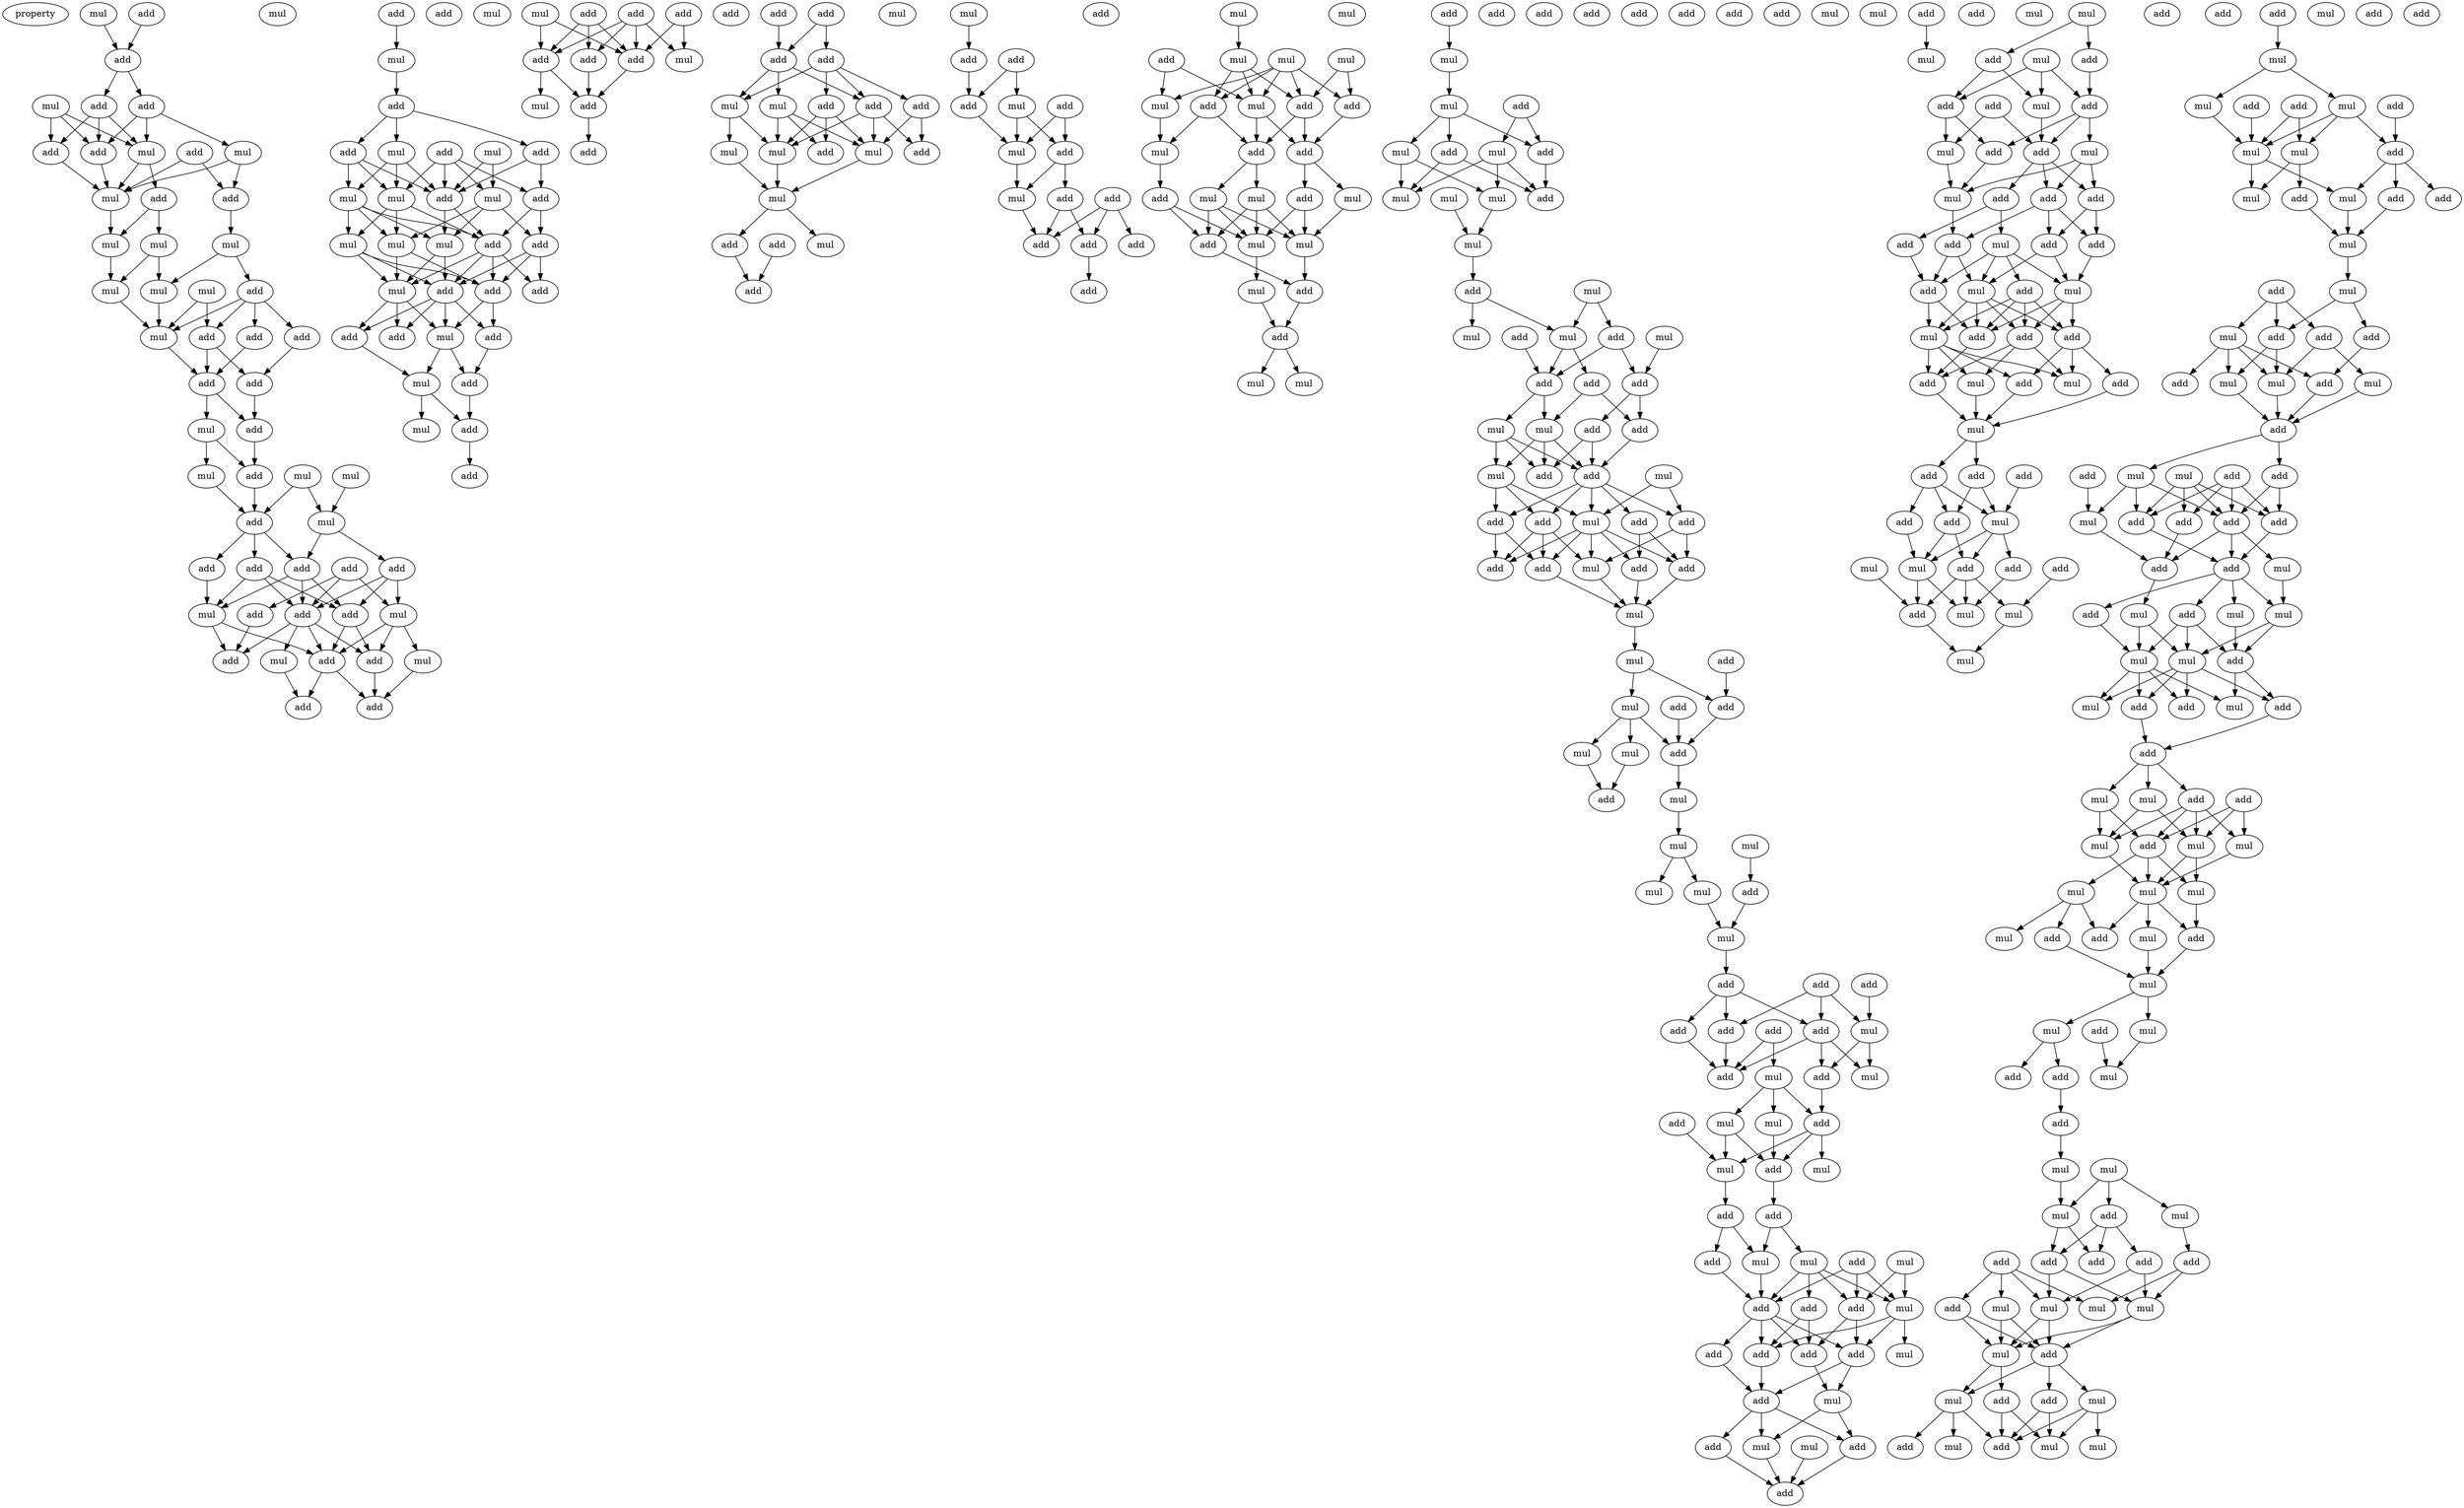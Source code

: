 digraph {
    node [fontcolor=black]
    property [mul=2,lf=1.8]
    0 [ label = mul ];
    1 [ label = add ];
    2 [ label = add ];
    3 [ label = add ];
    4 [ label = add ];
    5 [ label = mul ];
    6 [ label = mul ];
    7 [ label = add ];
    8 [ label = add ];
    9 [ label = add ];
    10 [ label = mul ];
    11 [ label = add ];
    12 [ label = add ];
    13 [ label = mul ];
    14 [ label = mul ];
    15 [ label = mul ];
    16 [ label = mul ];
    17 [ label = add ];
    18 [ label = mul ];
    19 [ label = mul ];
    20 [ label = mul ];
    21 [ label = add ];
    22 [ label = mul ];
    23 [ label = add ];
    24 [ label = add ];
    25 [ label = add ];
    26 [ label = add ];
    27 [ label = add ];
    28 [ label = mul ];
    29 [ label = mul ];
    30 [ label = mul ];
    31 [ label = add ];
    32 [ label = mul ];
    33 [ label = mul ];
    34 [ label = mul ];
    35 [ label = add ];
    36 [ label = add ];
    37 [ label = add ];
    38 [ label = add ];
    39 [ label = add ];
    40 [ label = add ];
    41 [ label = add ];
    42 [ label = mul ];
    43 [ label = mul ];
    44 [ label = add ];
    45 [ label = add ];
    46 [ label = add ];
    47 [ label = add ];
    48 [ label = mul ];
    49 [ label = mul ];
    50 [ label = add ];
    51 [ label = add ];
    52 [ label = add ];
    53 [ label = add ];
    54 [ label = add ];
    55 [ label = mul ];
    56 [ label = mul ];
    57 [ label = add ];
    58 [ label = add ];
    59 [ label = mul ];
    60 [ label = add ];
    61 [ label = mul ];
    62 [ label = add ];
    63 [ label = mul ];
    64 [ label = mul ];
    65 [ label = add ];
    66 [ label = add ];
    67 [ label = mul ];
    68 [ label = mul ];
    69 [ label = mul ];
    70 [ label = add ];
    71 [ label = add ];
    72 [ label = mul ];
    73 [ label = mul ];
    74 [ label = add ];
    75 [ label = add ];
    76 [ label = add ];
    77 [ label = add ];
    78 [ label = add ];
    79 [ label = mul ];
    80 [ label = add ];
    81 [ label = mul ];
    82 [ label = add ];
    83 [ label = add ];
    84 [ label = mul ];
    85 [ label = add ];
    86 [ label = add ];
    87 [ label = add ];
    88 [ label = mul ];
    89 [ label = add ];
    90 [ label = add ];
    91 [ label = add ];
    92 [ label = mul ];
    93 [ label = add ];
    94 [ label = add ];
    95 [ label = mul ];
    96 [ label = add ];
    97 [ label = add ];
    98 [ label = add ];
    99 [ label = add ];
    100 [ label = add ];
    101 [ label = add ];
    102 [ label = mul ];
    103 [ label = add ];
    104 [ label = add ];
    105 [ label = add ];
    106 [ label = mul ];
    107 [ label = mul ];
    108 [ label = mul ];
    109 [ label = add ];
    110 [ label = mul ];
    111 [ label = mul ];
    112 [ label = add ];
    113 [ label = mul ];
    114 [ label = add ];
    115 [ label = add ];
    116 [ label = mul ];
    117 [ label = add ];
    118 [ label = mul ];
    119 [ label = add ];
    120 [ label = add ];
    121 [ label = add ];
    122 [ label = add ];
    123 [ label = add ];
    124 [ label = mul ];
    125 [ label = add ];
    126 [ label = mul ];
    127 [ label = add ];
    128 [ label = add ];
    129 [ label = mul ];
    130 [ label = add ];
    131 [ label = add ];
    132 [ label = add ];
    133 [ label = add ];
    134 [ label = mul ];
    135 [ label = add ];
    136 [ label = mul ];
    137 [ label = mul ];
    138 [ label = mul ];
    139 [ label = add ];
    140 [ label = mul ];
    141 [ label = mul ];
    142 [ label = add ];
    143 [ label = add ];
    144 [ label = add ];
    145 [ label = add ];
    146 [ label = mul ];
    147 [ label = mul ];
    148 [ label = add ];
    149 [ label = mul ];
    150 [ label = add ];
    151 [ label = mul ];
    152 [ label = mul ];
    153 [ label = mul ];
    154 [ label = add ];
    155 [ label = mul ];
    156 [ label = mul ];
    157 [ label = add ];
    158 [ label = add ];
    159 [ label = mul ];
    160 [ label = add ];
    161 [ label = add ];
    162 [ label = add ];
    163 [ label = mul ];
    164 [ label = mul ];
    165 [ label = add ];
    166 [ label = mul ];
    167 [ label = add ];
    168 [ label = mul ];
    169 [ label = mul ];
    170 [ label = add ];
    171 [ label = add ];
    172 [ label = mul ];
    173 [ label = mul ];
    174 [ label = mul ];
    175 [ label = add ];
    176 [ label = mul ];
    177 [ label = add ];
    178 [ label = mul ];
    179 [ label = add ];
    180 [ label = add ];
    181 [ label = mul ];
    182 [ label = mul ];
    183 [ label = mul ];
    184 [ label = add ];
    185 [ label = add ];
    186 [ label = add ];
    187 [ label = mul ];
    188 [ label = mul ];
    189 [ label = add ];
    190 [ label = add ];
    191 [ label = add ];
    192 [ label = mul ];
    193 [ label = add ];
    194 [ label = mul ];
    195 [ label = mul ];
    196 [ label = add ];
    197 [ label = add ];
    198 [ label = add ];
    199 [ label = add ];
    200 [ label = add ];
    201 [ label = add ];
    202 [ label = add ];
    203 [ label = mul ];
    204 [ label = add ];
    205 [ label = mul ];
    206 [ label = mul ];
    207 [ label = add ];
    208 [ label = add ];
    209 [ label = add ];
    210 [ label = mul ];
    211 [ label = add ];
    212 [ label = add ];
    213 [ label = mul ];
    214 [ label = mul ];
    215 [ label = add ];
    216 [ label = add ];
    217 [ label = mul ];
    218 [ label = mul ];
    219 [ label = mul ];
    220 [ label = add ];
    221 [ label = add ];
    222 [ label = add ];
    223 [ label = mul ];
    224 [ label = mul ];
    225 [ label = mul ];
    226 [ label = add ];
    227 [ label = add ];
    228 [ label = add ];
    229 [ label = mul ];
    230 [ label = add ];
    231 [ label = add ];
    232 [ label = add ];
    233 [ label = add ];
    234 [ label = mul ];
    235 [ label = mul ];
    236 [ label = add ];
    237 [ label = add ];
    238 [ label = add ];
    239 [ label = add ];
    240 [ label = mul ];
    241 [ label = mul ];
    242 [ label = add ];
    243 [ label = mul ];
    244 [ label = mul ];
    245 [ label = add ];
    246 [ label = add ];
    247 [ label = mul ];
    248 [ label = add ];
    249 [ label = mul ];
    250 [ label = add ];
    251 [ label = mul ];
    252 [ label = mul ];
    253 [ label = add ];
    254 [ label = add ];
    255 [ label = add ];
    256 [ label = add ];
    257 [ label = add ];
    258 [ label = mul ];
    259 [ label = add ];
    260 [ label = add ];
    261 [ label = add ];
    262 [ label = mul ];
    263 [ label = add ];
    264 [ label = mul ];
    265 [ label = mul ];
    266 [ label = add ];
    267 [ label = add ];
    268 [ label = mul ];
    269 [ label = mul ];
    270 [ label = add ];
    271 [ label = mul ];
    272 [ label = add ];
    273 [ label = mul ];
    274 [ label = mul ];
    275 [ label = add ];
    276 [ label = add ];
    277 [ label = add ];
    278 [ label = mul ];
    279 [ label = add ];
    280 [ label = mul ];
    281 [ label = add ];
    282 [ label = add ];
    283 [ label = add ];
    284 [ label = mul ];
    285 [ label = mul ];
    286 [ label = add ];
    287 [ label = add ];
    288 [ label = add ];
    289 [ label = add ];
    290 [ label = mul ];
    291 [ label = add ];
    292 [ label = add ];
    293 [ label = add ];
    294 [ label = mul ];
    295 [ label = add ];
    296 [ label = add ];
    297 [ label = mul ];
    298 [ label = add ];
    299 [ label = mul ];
    300 [ label = add ];
    301 [ label = add ];
    302 [ label = mul ];
    303 [ label = add ];
    304 [ label = add ];
    305 [ label = add ];
    306 [ label = mul ];
    307 [ label = mul ];
    308 [ label = add ];
    309 [ label = mul ];
    310 [ label = add ];
    311 [ label = add ];
    312 [ label = add ];
    313 [ label = add ];
    314 [ label = add ];
    315 [ label = mul ];
    316 [ label = add ];
    317 [ label = add ];
    318 [ label = mul ];
    319 [ label = add ];
    320 [ label = add ];
    321 [ label = mul ];
    322 [ label = mul ];
    323 [ label = mul ];
    324 [ label = add ];
    325 [ label = mul ];
    326 [ label = add ];
    327 [ label = mul ];
    328 [ label = add ];
    329 [ label = mul ];
    330 [ label = add ];
    331 [ label = add ];
    332 [ label = mul ];
    333 [ label = mul ];
    334 [ label = add ];
    335 [ label = mul ];
    336 [ label = add ];
    337 [ label = add ];
    338 [ label = mul ];
    339 [ label = add ];
    340 [ label = mul ];
    341 [ label = mul ];
    342 [ label = add ];
    343 [ label = mul ];
    344 [ label = mul ];
    345 [ label = add ];
    346 [ label = add ];
    347 [ label = add ];
    348 [ label = mul ];
    349 [ label = mul ];
    350 [ label = add ];
    351 [ label = add ];
    352 [ label = mul ];
    353 [ label = add ];
    354 [ label = add ];
    355 [ label = mul ];
    356 [ label = mul ];
    357 [ label = add ];
    358 [ label = add ];
    359 [ label = mul ];
    360 [ label = add ];
    361 [ label = add ];
    362 [ label = add ];
    363 [ label = add ];
    364 [ label = add ];
    365 [ label = add ];
    366 [ label = mul ];
    367 [ label = mul ];
    368 [ label = add ];
    369 [ label = mul ];
    370 [ label = mul ];
    371 [ label = add ];
    372 [ label = mul ];
    373 [ label = mul ];
    374 [ label = add ];
    375 [ label = mul ];
    376 [ label = add ];
    377 [ label = mul ];
    378 [ label = add ];
    379 [ label = add ];
    380 [ label = add ];
    381 [ label = add ];
    382 [ label = mul ];
    383 [ label = mul ];
    384 [ label = add ];
    385 [ label = mul ];
    386 [ label = mul ];
    387 [ label = add ];
    388 [ label = mul ];
    389 [ label = mul ];
    390 [ label = mul ];
    391 [ label = mul ];
    392 [ label = add ];
    393 [ label = add ];
    394 [ label = add ];
    395 [ label = mul ];
    396 [ label = mul ];
    397 [ label = mul ];
    398 [ label = mul ];
    399 [ label = mul ];
    400 [ label = mul ];
    401 [ label = add ];
    402 [ label = add ];
    403 [ label = add ];
    404 [ label = mul ];
    405 [ label = add ];
    406 [ label = add ];
    407 [ label = add ];
    408 [ label = mul ];
    409 [ label = mul ];
    410 [ label = mul ];
    411 [ label = add ];
    412 [ label = mul ];
    413 [ label = add ];
    414 [ label = add ];
    415 [ label = add ];
    416 [ label = add ];
    417 [ label = add ];
    418 [ label = mul ];
    419 [ label = mul ];
    420 [ label = add ];
    421 [ label = mul ];
    422 [ label = mul ];
    423 [ label = mul ];
    424 [ label = add ];
    425 [ label = add ];
    426 [ label = mul ];
    427 [ label = mul ];
    428 [ label = add ];
    429 [ label = add ];
    430 [ label = mul ];
    431 [ label = mul ];
    432 [ label = mul ];
    433 [ label = add ];
    0 -> 2 [ name = 0 ];
    1 -> 2 [ name = 1 ];
    2 -> 3 [ name = 2 ];
    2 -> 4 [ name = 3 ];
    3 -> 8 [ name = 4 ];
    3 -> 9 [ name = 5 ];
    3 -> 10 [ name = 6 ];
    4 -> 6 [ name = 7 ];
    4 -> 8 [ name = 8 ];
    4 -> 10 [ name = 9 ];
    5 -> 8 [ name = 10 ];
    5 -> 9 [ name = 11 ];
    5 -> 10 [ name = 12 ];
    6 -> 12 [ name = 13 ];
    6 -> 13 [ name = 14 ];
    7 -> 12 [ name = 15 ];
    7 -> 13 [ name = 16 ];
    8 -> 13 [ name = 17 ];
    9 -> 13 [ name = 18 ];
    10 -> 11 [ name = 19 ];
    10 -> 13 [ name = 20 ];
    11 -> 14 [ name = 21 ];
    11 -> 16 [ name = 22 ];
    12 -> 15 [ name = 23 ];
    13 -> 16 [ name = 24 ];
    14 -> 18 [ name = 25 ];
    14 -> 19 [ name = 26 ];
    15 -> 17 [ name = 27 ];
    15 -> 18 [ name = 28 ];
    16 -> 19 [ name = 29 ];
    17 -> 21 [ name = 30 ];
    17 -> 22 [ name = 31 ];
    17 -> 23 [ name = 32 ];
    17 -> 24 [ name = 33 ];
    18 -> 22 [ name = 34 ];
    19 -> 22 [ name = 35 ];
    20 -> 22 [ name = 36 ];
    20 -> 24 [ name = 37 ];
    21 -> 26 [ name = 38 ];
    22 -> 25 [ name = 39 ];
    23 -> 25 [ name = 40 ];
    24 -> 25 [ name = 41 ];
    24 -> 26 [ name = 42 ];
    25 -> 27 [ name = 43 ];
    25 -> 28 [ name = 44 ];
    26 -> 27 [ name = 45 ];
    27 -> 31 [ name = 46 ];
    28 -> 29 [ name = 47 ];
    28 -> 31 [ name = 48 ];
    29 -> 35 [ name = 49 ];
    31 -> 35 [ name = 50 ];
    32 -> 34 [ name = 51 ];
    32 -> 35 [ name = 52 ];
    33 -> 34 [ name = 53 ];
    34 -> 38 [ name = 54 ];
    34 -> 40 [ name = 55 ];
    35 -> 36 [ name = 56 ];
    35 -> 38 [ name = 57 ];
    35 -> 39 [ name = 58 ];
    36 -> 41 [ name = 59 ];
    36 -> 43 [ name = 60 ];
    36 -> 45 [ name = 61 ];
    37 -> 42 [ name = 62 ];
    37 -> 44 [ name = 63 ];
    37 -> 45 [ name = 64 ];
    38 -> 41 [ name = 65 ];
    38 -> 43 [ name = 66 ];
    38 -> 45 [ name = 67 ];
    39 -> 43 [ name = 68 ];
    40 -> 41 [ name = 69 ];
    40 -> 42 [ name = 70 ];
    40 -> 45 [ name = 71 ];
    41 -> 47 [ name = 72 ];
    41 -> 50 [ name = 73 ];
    42 -> 47 [ name = 74 ];
    42 -> 48 [ name = 75 ];
    42 -> 50 [ name = 76 ];
    43 -> 46 [ name = 77 ];
    43 -> 50 [ name = 78 ];
    44 -> 46 [ name = 79 ];
    45 -> 46 [ name = 80 ];
    45 -> 47 [ name = 81 ];
    45 -> 49 [ name = 82 ];
    45 -> 50 [ name = 83 ];
    47 -> 52 [ name = 84 ];
    48 -> 52 [ name = 85 ];
    49 -> 51 [ name = 86 ];
    50 -> 51 [ name = 87 ];
    50 -> 52 [ name = 88 ];
    53 -> 55 [ name = 89 ];
    55 -> 57 [ name = 90 ];
    57 -> 58 [ name = 91 ];
    57 -> 61 [ name = 92 ];
    57 -> 62 [ name = 93 ];
    58 -> 63 [ name = 94 ];
    58 -> 64 [ name = 95 ];
    58 -> 66 [ name = 96 ];
    59 -> 66 [ name = 97 ];
    59 -> 67 [ name = 98 ];
    60 -> 64 [ name = 99 ];
    60 -> 65 [ name = 100 ];
    60 -> 66 [ name = 101 ];
    60 -> 67 [ name = 102 ];
    61 -> 63 [ name = 103 ];
    61 -> 64 [ name = 104 ];
    61 -> 66 [ name = 105 ];
    62 -> 65 [ name = 106 ];
    62 -> 66 [ name = 107 ];
    63 -> 68 [ name = 108 ];
    63 -> 69 [ name = 109 ];
    63 -> 71 [ name = 110 ];
    63 -> 72 [ name = 111 ];
    64 -> 68 [ name = 112 ];
    64 -> 69 [ name = 113 ];
    64 -> 71 [ name = 114 ];
    65 -> 70 [ name = 115 ];
    65 -> 71 [ name = 116 ];
    66 -> 71 [ name = 117 ];
    66 -> 72 [ name = 118 ];
    67 -> 68 [ name = 119 ];
    67 -> 70 [ name = 120 ];
    67 -> 72 [ name = 121 ];
    68 -> 73 [ name = 122 ];
    68 -> 76 [ name = 123 ];
    69 -> 73 [ name = 124 ];
    69 -> 75 [ name = 125 ];
    69 -> 76 [ name = 126 ];
    70 -> 74 [ name = 127 ];
    70 -> 75 [ name = 128 ];
    70 -> 76 [ name = 129 ];
    71 -> 73 [ name = 130 ];
    71 -> 74 [ name = 131 ];
    71 -> 75 [ name = 132 ];
    71 -> 76 [ name = 133 ];
    72 -> 73 [ name = 134 ];
    72 -> 75 [ name = 135 ];
    73 -> 78 [ name = 136 ];
    73 -> 79 [ name = 137 ];
    73 -> 80 [ name = 138 ];
    75 -> 77 [ name = 139 ];
    75 -> 78 [ name = 140 ];
    75 -> 79 [ name = 141 ];
    75 -> 80 [ name = 142 ];
    76 -> 77 [ name = 143 ];
    76 -> 79 [ name = 144 ];
    77 -> 82 [ name = 145 ];
    78 -> 81 [ name = 146 ];
    79 -> 81 [ name = 147 ];
    79 -> 82 [ name = 148 ];
    81 -> 83 [ name = 149 ];
    81 -> 84 [ name = 150 ];
    82 -> 83 [ name = 151 ];
    83 -> 85 [ name = 152 ];
    86 -> 90 [ name = 153 ];
    86 -> 91 [ name = 154 ];
    86 -> 92 [ name = 155 ];
    86 -> 93 [ name = 156 ];
    87 -> 90 [ name = 157 ];
    87 -> 92 [ name = 158 ];
    88 -> 90 [ name = 159 ];
    88 -> 91 [ name = 160 ];
    89 -> 90 [ name = 161 ];
    89 -> 91 [ name = 162 ];
    89 -> 93 [ name = 163 ];
    90 -> 94 [ name = 164 ];
    91 -> 94 [ name = 165 ];
    91 -> 95 [ name = 166 ];
    93 -> 94 [ name = 167 ];
    94 -> 96 [ name = 168 ];
    98 -> 100 [ name = 169 ];
    99 -> 100 [ name = 170 ];
    99 -> 101 [ name = 171 ];
    100 -> 104 [ name = 172 ];
    100 -> 106 [ name = 173 ];
    100 -> 107 [ name = 174 ];
    101 -> 103 [ name = 175 ];
    101 -> 104 [ name = 176 ];
    101 -> 105 [ name = 177 ];
    101 -> 107 [ name = 178 ];
    103 -> 108 [ name = 179 ];
    103 -> 111 [ name = 180 ];
    103 -> 112 [ name = 181 ];
    104 -> 108 [ name = 182 ];
    104 -> 109 [ name = 183 ];
    104 -> 111 [ name = 184 ];
    105 -> 109 [ name = 185 ];
    105 -> 111 [ name = 186 ];
    106 -> 108 [ name = 187 ];
    106 -> 111 [ name = 188 ];
    106 -> 112 [ name = 189 ];
    107 -> 108 [ name = 190 ];
    107 -> 110 [ name = 191 ];
    108 -> 113 [ name = 192 ];
    110 -> 113 [ name = 193 ];
    111 -> 113 [ name = 194 ];
    113 -> 114 [ name = 195 ];
    113 -> 116 [ name = 196 ];
    114 -> 117 [ name = 197 ];
    115 -> 117 [ name = 198 ];
    118 -> 120 [ name = 199 ];
    119 -> 123 [ name = 200 ];
    119 -> 124 [ name = 201 ];
    120 -> 123 [ name = 202 ];
    121 -> 125 [ name = 203 ];
    121 -> 126 [ name = 204 ];
    123 -> 126 [ name = 205 ];
    124 -> 125 [ name = 206 ];
    124 -> 126 [ name = 207 ];
    125 -> 127 [ name = 208 ];
    125 -> 129 [ name = 209 ];
    126 -> 129 [ name = 210 ];
    127 -> 131 [ name = 211 ];
    127 -> 132 [ name = 212 ];
    128 -> 130 [ name = 213 ];
    128 -> 131 [ name = 214 ];
    128 -> 132 [ name = 215 ];
    129 -> 131 [ name = 216 ];
    132 -> 133 [ name = 217 ];
    134 -> 137 [ name = 218 ];
    135 -> 140 [ name = 219 ];
    135 -> 141 [ name = 220 ];
    136 -> 139 [ name = 221 ];
    136 -> 140 [ name = 222 ];
    136 -> 141 [ name = 223 ];
    136 -> 142 [ name = 224 ];
    136 -> 143 [ name = 225 ];
    137 -> 141 [ name = 226 ];
    137 -> 142 [ name = 227 ];
    137 -> 143 [ name = 228 ];
    138 -> 139 [ name = 229 ];
    138 -> 142 [ name = 230 ];
    139 -> 144 [ name = 231 ];
    140 -> 146 [ name = 232 ];
    141 -> 144 [ name = 233 ];
    141 -> 145 [ name = 234 ];
    142 -> 144 [ name = 235 ];
    142 -> 145 [ name = 236 ];
    143 -> 145 [ name = 237 ];
    143 -> 146 [ name = 238 ];
    144 -> 149 [ name = 239 ];
    144 -> 150 [ name = 240 ];
    145 -> 147 [ name = 241 ];
    145 -> 151 [ name = 242 ];
    146 -> 148 [ name = 243 ];
    147 -> 152 [ name = 244 ];
    147 -> 153 [ name = 245 ];
    147 -> 154 [ name = 246 ];
    148 -> 152 [ name = 247 ];
    148 -> 154 [ name = 248 ];
    149 -> 153 [ name = 249 ];
    150 -> 152 [ name = 250 ];
    150 -> 153 [ name = 251 ];
    151 -> 152 [ name = 252 ];
    151 -> 153 [ name = 253 ];
    151 -> 154 [ name = 254 ];
    152 -> 155 [ name = 255 ];
    153 -> 157 [ name = 256 ];
    154 -> 157 [ name = 257 ];
    155 -> 158 [ name = 258 ];
    157 -> 158 [ name = 259 ];
    158 -> 159 [ name = 260 ];
    158 -> 163 [ name = 261 ];
    160 -> 164 [ name = 262 ];
    164 -> 166 [ name = 263 ];
    166 -> 169 [ name = 264 ];
    166 -> 170 [ name = 265 ];
    166 -> 171 [ name = 266 ];
    167 -> 168 [ name = 267 ];
    167 -> 171 [ name = 268 ];
    168 -> 172 [ name = 269 ];
    168 -> 174 [ name = 270 ];
    168 -> 175 [ name = 271 ];
    169 -> 172 [ name = 272 ];
    169 -> 174 [ name = 273 ];
    170 -> 174 [ name = 274 ];
    170 -> 175 [ name = 275 ];
    171 -> 175 [ name = 276 ];
    172 -> 176 [ name = 277 ];
    173 -> 176 [ name = 278 ];
    176 -> 177 [ name = 279 ];
    177 -> 181 [ name = 280 ];
    177 -> 183 [ name = 281 ];
    178 -> 180 [ name = 282 ];
    178 -> 183 [ name = 283 ];
    179 -> 184 [ name = 284 ];
    180 -> 184 [ name = 285 ];
    180 -> 185 [ name = 286 ];
    182 -> 185 [ name = 287 ];
    183 -> 184 [ name = 288 ];
    183 -> 186 [ name = 289 ];
    184 -> 187 [ name = 290 ];
    184 -> 188 [ name = 291 ];
    185 -> 189 [ name = 292 ];
    185 -> 190 [ name = 293 ];
    186 -> 187 [ name = 294 ];
    186 -> 190 [ name = 295 ];
    187 -> 191 [ name = 296 ];
    187 -> 193 [ name = 297 ];
    187 -> 194 [ name = 298 ];
    188 -> 191 [ name = 299 ];
    188 -> 193 [ name = 300 ];
    188 -> 194 [ name = 301 ];
    189 -> 191 [ name = 302 ];
    189 -> 193 [ name = 303 ];
    190 -> 191 [ name = 304 ];
    191 -> 195 [ name = 305 ];
    191 -> 196 [ name = 306 ];
    191 -> 197 [ name = 307 ];
    191 -> 198 [ name = 308 ];
    191 -> 199 [ name = 309 ];
    192 -> 195 [ name = 310 ];
    192 -> 196 [ name = 311 ];
    194 -> 195 [ name = 312 ];
    194 -> 197 [ name = 313 ];
    194 -> 198 [ name = 314 ];
    195 -> 200 [ name = 315 ];
    195 -> 201 [ name = 316 ];
    195 -> 202 [ name = 317 ];
    195 -> 203 [ name = 318 ];
    195 -> 204 [ name = 319 ];
    196 -> 201 [ name = 320 ];
    196 -> 203 [ name = 321 ];
    197 -> 200 [ name = 322 ];
    197 -> 202 [ name = 323 ];
    197 -> 203 [ name = 324 ];
    198 -> 200 [ name = 325 ];
    198 -> 202 [ name = 326 ];
    199 -> 201 [ name = 327 ];
    199 -> 204 [ name = 328 ];
    201 -> 205 [ name = 329 ];
    202 -> 205 [ name = 330 ];
    203 -> 205 [ name = 331 ];
    204 -> 205 [ name = 332 ];
    205 -> 206 [ name = 333 ];
    206 -> 210 [ name = 334 ];
    206 -> 212 [ name = 335 ];
    208 -> 212 [ name = 336 ];
    210 -> 213 [ name = 337 ];
    210 -> 214 [ name = 338 ];
    210 -> 215 [ name = 339 ];
    211 -> 215 [ name = 340 ];
    212 -> 215 [ name = 341 ];
    213 -> 216 [ name = 342 ];
    214 -> 216 [ name = 343 ];
    215 -> 217 [ name = 344 ];
    217 -> 218 [ name = 345 ];
    218 -> 223 [ name = 346 ];
    218 -> 224 [ name = 347 ];
    219 -> 220 [ name = 348 ];
    220 -> 225 [ name = 349 ];
    223 -> 225 [ name = 350 ];
    225 -> 226 [ name = 351 ];
    226 -> 231 [ name = 352 ];
    226 -> 232 [ name = 353 ];
    226 -> 233 [ name = 354 ];
    227 -> 229 [ name = 355 ];
    228 -> 229 [ name = 356 ];
    228 -> 231 [ name = 357 ];
    228 -> 232 [ name = 358 ];
    229 -> 234 [ name = 359 ];
    229 -> 237 [ name = 360 ];
    230 -> 235 [ name = 361 ];
    230 -> 236 [ name = 362 ];
    231 -> 236 [ name = 363 ];
    232 -> 234 [ name = 364 ];
    232 -> 236 [ name = 365 ];
    232 -> 237 [ name = 366 ];
    233 -> 236 [ name = 367 ];
    235 -> 238 [ name = 368 ];
    235 -> 240 [ name = 369 ];
    235 -> 241 [ name = 370 ];
    237 -> 238 [ name = 371 ];
    238 -> 242 [ name = 372 ];
    238 -> 243 [ name = 373 ];
    238 -> 244 [ name = 374 ];
    239 -> 243 [ name = 375 ];
    240 -> 242 [ name = 376 ];
    241 -> 242 [ name = 377 ];
    241 -> 243 [ name = 378 ];
    242 -> 246 [ name = 379 ];
    243 -> 245 [ name = 380 ];
    245 -> 248 [ name = 381 ];
    245 -> 251 [ name = 382 ];
    246 -> 247 [ name = 383 ];
    246 -> 251 [ name = 384 ];
    247 -> 252 [ name = 385 ];
    247 -> 253 [ name = 386 ];
    247 -> 254 [ name = 387 ];
    247 -> 255 [ name = 388 ];
    248 -> 254 [ name = 389 ];
    249 -> 252 [ name = 390 ];
    249 -> 255 [ name = 391 ];
    250 -> 252 [ name = 392 ];
    250 -> 254 [ name = 393 ];
    250 -> 255 [ name = 394 ];
    251 -> 254 [ name = 395 ];
    252 -> 256 [ name = 396 ];
    252 -> 258 [ name = 397 ];
    252 -> 259 [ name = 398 ];
    253 -> 257 [ name = 399 ];
    253 -> 259 [ name = 400 ];
    254 -> 256 [ name = 401 ];
    254 -> 257 [ name = 402 ];
    254 -> 259 [ name = 403 ];
    254 -> 260 [ name = 404 ];
    255 -> 256 [ name = 405 ];
    255 -> 257 [ name = 406 ];
    256 -> 261 [ name = 407 ];
    256 -> 262 [ name = 408 ];
    257 -> 262 [ name = 409 ];
    259 -> 261 [ name = 410 ];
    260 -> 261 [ name = 411 ];
    261 -> 263 [ name = 412 ];
    261 -> 264 [ name = 413 ];
    261 -> 266 [ name = 414 ];
    262 -> 264 [ name = 415 ];
    262 -> 266 [ name = 416 ];
    263 -> 267 [ name = 417 ];
    264 -> 267 [ name = 418 ];
    265 -> 267 [ name = 419 ];
    266 -> 267 [ name = 420 ];
    270 -> 271 [ name = 421 ];
    274 -> 276 [ name = 422 ];
    274 -> 277 [ name = 423 ];
    276 -> 280 [ name = 424 ];
    276 -> 281 [ name = 425 ];
    277 -> 279 [ name = 426 ];
    278 -> 279 [ name = 427 ];
    278 -> 280 [ name = 428 ];
    278 -> 281 [ name = 429 ];
    279 -> 283 [ name = 430 ];
    279 -> 285 [ name = 431 ];
    279 -> 286 [ name = 432 ];
    280 -> 283 [ name = 433 ];
    281 -> 284 [ name = 434 ];
    281 -> 286 [ name = 435 ];
    282 -> 283 [ name = 436 ];
    282 -> 284 [ name = 437 ];
    283 -> 287 [ name = 438 ];
    283 -> 288 [ name = 439 ];
    283 -> 289 [ name = 440 ];
    284 -> 290 [ name = 441 ];
    285 -> 287 [ name = 442 ];
    285 -> 289 [ name = 443 ];
    285 -> 290 [ name = 444 ];
    286 -> 290 [ name = 445 ];
    287 -> 292 [ name = 446 ];
    287 -> 295 [ name = 447 ];
    288 -> 293 [ name = 448 ];
    288 -> 294 [ name = 449 ];
    289 -> 291 [ name = 450 ];
    289 -> 292 [ name = 451 ];
    289 -> 295 [ name = 452 ];
    290 -> 291 [ name = 453 ];
    291 -> 298 [ name = 454 ];
    291 -> 299 [ name = 455 ];
    292 -> 297 [ name = 456 ];
    292 -> 299 [ name = 457 ];
    293 -> 298 [ name = 458 ];
    294 -> 296 [ name = 459 ];
    294 -> 297 [ name = 460 ];
    294 -> 298 [ name = 461 ];
    294 -> 299 [ name = 462 ];
    295 -> 297 [ name = 463 ];
    296 -> 300 [ name = 464 ];
    296 -> 301 [ name = 465 ];
    296 -> 302 [ name = 466 ];
    296 -> 303 [ name = 467 ];
    297 -> 300 [ name = 468 ];
    297 -> 301 [ name = 469 ];
    297 -> 303 [ name = 470 ];
    298 -> 300 [ name = 471 ];
    298 -> 302 [ name = 472 ];
    299 -> 300 [ name = 473 ];
    299 -> 301 [ name = 474 ];
    299 -> 302 [ name = 475 ];
    299 -> 303 [ name = 476 ];
    300 -> 304 [ name = 477 ];
    301 -> 304 [ name = 478 ];
    301 -> 306 [ name = 479 ];
    301 -> 307 [ name = 480 ];
    302 -> 304 [ name = 481 ];
    302 -> 305 [ name = 482 ];
    302 -> 306 [ name = 483 ];
    302 -> 307 [ name = 484 ];
    303 -> 305 [ name = 485 ];
    303 -> 306 [ name = 486 ];
    303 -> 308 [ name = 487 ];
    304 -> 309 [ name = 488 ];
    305 -> 309 [ name = 489 ];
    307 -> 309 [ name = 490 ];
    308 -> 309 [ name = 491 ];
    309 -> 310 [ name = 492 ];
    309 -> 313 [ name = 493 ];
    310 -> 314 [ name = 494 ];
    310 -> 315 [ name = 495 ];
    311 -> 315 [ name = 496 ];
    313 -> 314 [ name = 497 ];
    313 -> 315 [ name = 498 ];
    313 -> 316 [ name = 499 ];
    314 -> 317 [ name = 500 ];
    314 -> 321 [ name = 501 ];
    315 -> 317 [ name = 502 ];
    315 -> 319 [ name = 503 ];
    315 -> 321 [ name = 504 ];
    316 -> 321 [ name = 505 ];
    317 -> 322 [ name = 506 ];
    317 -> 323 [ name = 507 ];
    317 -> 324 [ name = 508 ];
    318 -> 324 [ name = 509 ];
    319 -> 323 [ name = 510 ];
    320 -> 322 [ name = 511 ];
    321 -> 323 [ name = 512 ];
    321 -> 324 [ name = 513 ];
    322 -> 325 [ name = 514 ];
    324 -> 325 [ name = 515 ];
    326 -> 327 [ name = 516 ];
    327 -> 329 [ name = 517 ];
    327 -> 332 [ name = 518 ];
    328 -> 334 [ name = 519 ];
    329 -> 333 [ name = 520 ];
    329 -> 334 [ name = 521 ];
    329 -> 335 [ name = 522 ];
    330 -> 333 [ name = 523 ];
    330 -> 335 [ name = 524 ];
    331 -> 333 [ name = 525 ];
    332 -> 333 [ name = 526 ];
    333 -> 338 [ name = 527 ];
    333 -> 340 [ name = 528 ];
    334 -> 337 [ name = 529 ];
    334 -> 339 [ name = 530 ];
    334 -> 340 [ name = 531 ];
    335 -> 336 [ name = 532 ];
    335 -> 338 [ name = 533 ];
    336 -> 341 [ name = 534 ];
    339 -> 341 [ name = 535 ];
    340 -> 341 [ name = 536 ];
    341 -> 343 [ name = 537 ];
    342 -> 344 [ name = 538 ];
    342 -> 346 [ name = 539 ];
    342 -> 347 [ name = 540 ];
    343 -> 345 [ name = 541 ];
    343 -> 347 [ name = 542 ];
    344 -> 349 [ name = 543 ];
    344 -> 350 [ name = 544 ];
    344 -> 351 [ name = 545 ];
    344 -> 352 [ name = 546 ];
    345 -> 351 [ name = 547 ];
    346 -> 348 [ name = 548 ];
    346 -> 349 [ name = 549 ];
    347 -> 349 [ name = 550 ];
    347 -> 352 [ name = 551 ];
    348 -> 353 [ name = 552 ];
    349 -> 353 [ name = 553 ];
    351 -> 353 [ name = 554 ];
    352 -> 353 [ name = 555 ];
    353 -> 356 [ name = 556 ];
    353 -> 357 [ name = 557 ];
    354 -> 359 [ name = 558 ];
    355 -> 360 [ name = 559 ];
    355 -> 361 [ name = 560 ];
    355 -> 362 [ name = 561 ];
    355 -> 363 [ name = 562 ];
    356 -> 359 [ name = 563 ];
    356 -> 360 [ name = 564 ];
    356 -> 361 [ name = 565 ];
    357 -> 360 [ name = 566 ];
    357 -> 362 [ name = 567 ];
    358 -> 360 [ name = 568 ];
    358 -> 361 [ name = 569 ];
    358 -> 362 [ name = 570 ];
    358 -> 363 [ name = 571 ];
    359 -> 364 [ name = 572 ];
    360 -> 364 [ name = 573 ];
    360 -> 365 [ name = 574 ];
    360 -> 366 [ name = 575 ];
    361 -> 365 [ name = 576 ];
    362 -> 365 [ name = 577 ];
    363 -> 364 [ name = 578 ];
    364 -> 370 [ name = 579 ];
    365 -> 367 [ name = 580 ];
    365 -> 368 [ name = 581 ];
    365 -> 369 [ name = 582 ];
    365 -> 371 [ name = 583 ];
    366 -> 369 [ name = 584 ];
    367 -> 374 [ name = 585 ];
    368 -> 372 [ name = 586 ];
    368 -> 373 [ name = 587 ];
    368 -> 374 [ name = 588 ];
    369 -> 373 [ name = 589 ];
    369 -> 374 [ name = 590 ];
    370 -> 372 [ name = 591 ];
    370 -> 373 [ name = 592 ];
    371 -> 372 [ name = 593 ];
    372 -> 375 [ name = 594 ];
    372 -> 376 [ name = 595 ];
    372 -> 377 [ name = 596 ];
    372 -> 379 [ name = 597 ];
    373 -> 376 [ name = 598 ];
    373 -> 377 [ name = 599 ];
    373 -> 378 [ name = 600 ];
    373 -> 379 [ name = 601 ];
    374 -> 375 [ name = 602 ];
    374 -> 378 [ name = 603 ];
    376 -> 380 [ name = 604 ];
    378 -> 380 [ name = 605 ];
    380 -> 381 [ name = 606 ];
    380 -> 382 [ name = 607 ];
    380 -> 383 [ name = 608 ];
    381 -> 385 [ name = 609 ];
    381 -> 386 [ name = 610 ];
    381 -> 387 [ name = 611 ];
    381 -> 388 [ name = 612 ];
    382 -> 385 [ name = 613 ];
    382 -> 387 [ name = 614 ];
    383 -> 385 [ name = 615 ];
    383 -> 388 [ name = 616 ];
    384 -> 386 [ name = 617 ];
    384 -> 387 [ name = 618 ];
    384 -> 388 [ name = 619 ];
    385 -> 389 [ name = 620 ];
    386 -> 389 [ name = 621 ];
    387 -> 389 [ name = 622 ];
    387 -> 390 [ name = 623 ];
    387 -> 391 [ name = 624 ];
    388 -> 389 [ name = 625 ];
    388 -> 391 [ name = 626 ];
    389 -> 392 [ name = 627 ];
    389 -> 393 [ name = 628 ];
    389 -> 395 [ name = 629 ];
    390 -> 392 [ name = 630 ];
    390 -> 394 [ name = 631 ];
    390 -> 396 [ name = 632 ];
    391 -> 393 [ name = 633 ];
    393 -> 397 [ name = 634 ];
    394 -> 397 [ name = 635 ];
    395 -> 397 [ name = 636 ];
    397 -> 398 [ name = 637 ];
    397 -> 400 [ name = 638 ];
    398 -> 404 [ name = 639 ];
    400 -> 403 [ name = 640 ];
    400 -> 405 [ name = 641 ];
    402 -> 404 [ name = 642 ];
    405 -> 406 [ name = 643 ];
    406 -> 409 [ name = 644 ];
    408 -> 410 [ name = 645 ];
    408 -> 411 [ name = 646 ];
    408 -> 412 [ name = 647 ];
    409 -> 410 [ name = 648 ];
    410 -> 413 [ name = 649 ];
    410 -> 414 [ name = 650 ];
    411 -> 413 [ name = 651 ];
    411 -> 414 [ name = 652 ];
    411 -> 416 [ name = 653 ];
    412 -> 417 [ name = 654 ];
    413 -> 419 [ name = 655 ];
    413 -> 421 [ name = 656 ];
    415 -> 418 [ name = 657 ];
    415 -> 419 [ name = 658 ];
    415 -> 420 [ name = 659 ];
    415 -> 422 [ name = 660 ];
    416 -> 419 [ name = 661 ];
    416 -> 421 [ name = 662 ];
    417 -> 421 [ name = 663 ];
    417 -> 422 [ name = 664 ];
    418 -> 423 [ name = 665 ];
    418 -> 424 [ name = 666 ];
    419 -> 423 [ name = 667 ];
    419 -> 424 [ name = 668 ];
    420 -> 423 [ name = 669 ];
    420 -> 424 [ name = 670 ];
    421 -> 423 [ name = 671 ];
    421 -> 424 [ name = 672 ];
    423 -> 426 [ name = 673 ];
    423 -> 428 [ name = 674 ];
    424 -> 425 [ name = 675 ];
    424 -> 426 [ name = 676 ];
    424 -> 427 [ name = 677 ];
    425 -> 431 [ name = 678 ];
    425 -> 433 [ name = 679 ];
    426 -> 429 [ name = 680 ];
    426 -> 430 [ name = 681 ];
    426 -> 433 [ name = 682 ];
    427 -> 431 [ name = 683 ];
    427 -> 432 [ name = 684 ];
    427 -> 433 [ name = 685 ];
    428 -> 431 [ name = 686 ];
    428 -> 433 [ name = 687 ];
}
